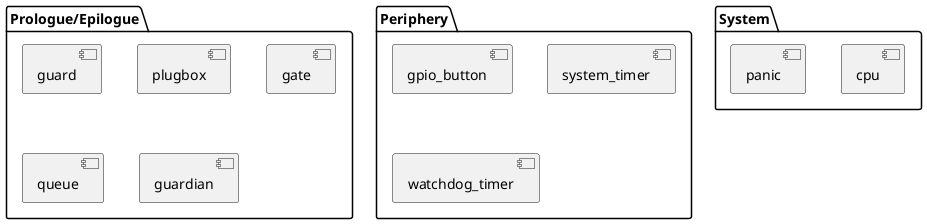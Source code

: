 @startuml

package "Prologue/Epilogue" {
	[guard] as guard
	[plugbox] as plugbox
	[gate] as gate
	[queue] as queue
	[guardian] as guardian
}
package "System" {
	[cpu] as cpu
	[panic] as panic
}

package "Periphery" {
	[gpio_button] as button
	[system_timer] as timer
	[watchdog_timer] as watchdog
}

@enduml
